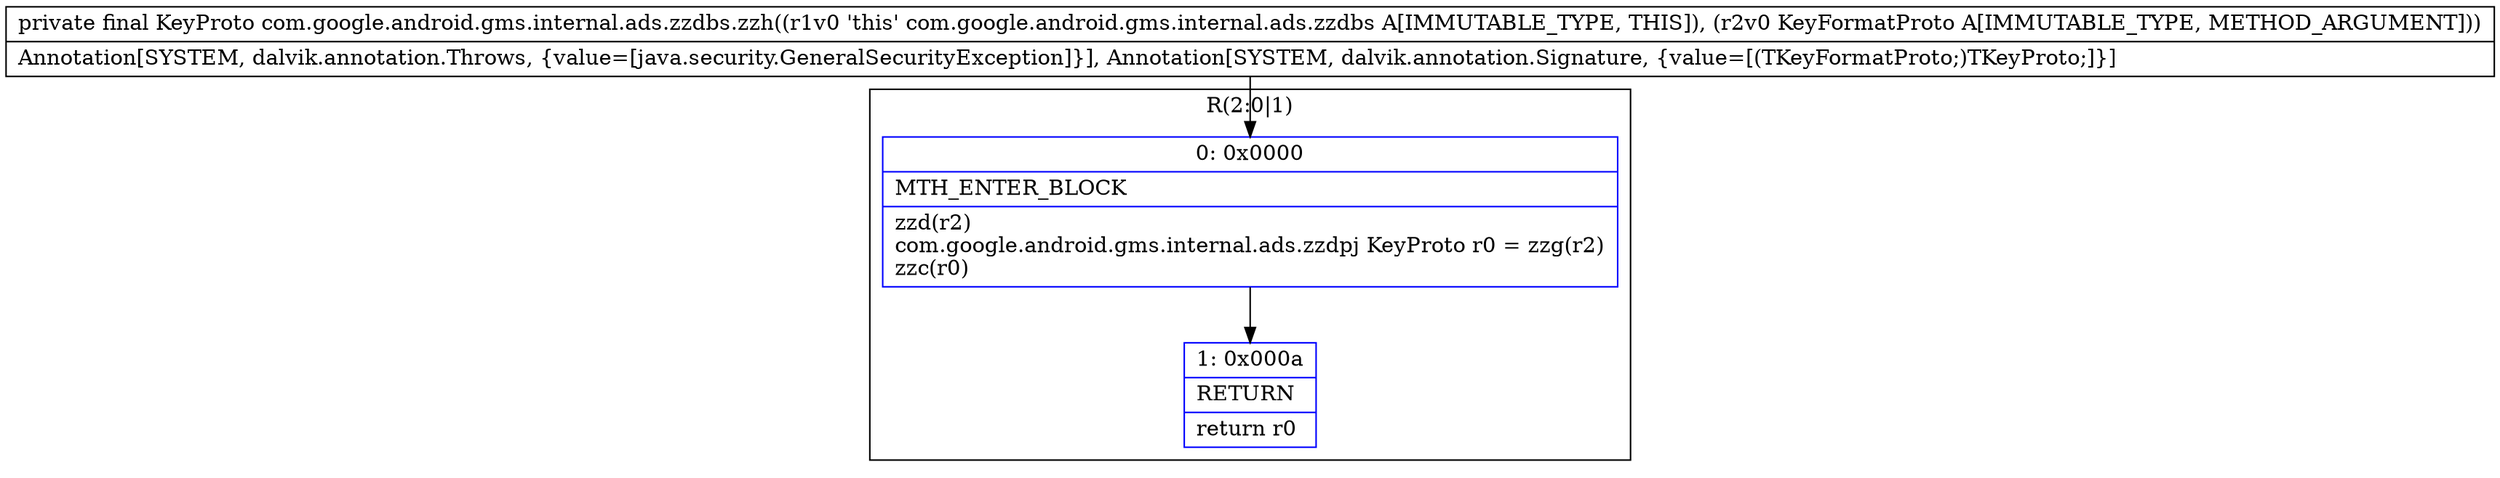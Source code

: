 digraph "CFG forcom.google.android.gms.internal.ads.zzdbs.zzh(Lcom\/google\/android\/gms\/internal\/ads\/zzdpj;)Lcom\/google\/android\/gms\/internal\/ads\/zzdpj;" {
subgraph cluster_Region_1135176881 {
label = "R(2:0|1)";
node [shape=record,color=blue];
Node_0 [shape=record,label="{0\:\ 0x0000|MTH_ENTER_BLOCK\l|zzd(r2)\lcom.google.android.gms.internal.ads.zzdpj KeyProto r0 = zzg(r2)\lzzc(r0)\l}"];
Node_1 [shape=record,label="{1\:\ 0x000a|RETURN\l|return r0\l}"];
}
MethodNode[shape=record,label="{private final KeyProto com.google.android.gms.internal.ads.zzdbs.zzh((r1v0 'this' com.google.android.gms.internal.ads.zzdbs A[IMMUTABLE_TYPE, THIS]), (r2v0 KeyFormatProto A[IMMUTABLE_TYPE, METHOD_ARGUMENT]))  | Annotation[SYSTEM, dalvik.annotation.Throws, \{value=[java.security.GeneralSecurityException]\}], Annotation[SYSTEM, dalvik.annotation.Signature, \{value=[(TKeyFormatProto;)TKeyProto;]\}]\l}"];
MethodNode -> Node_0;
Node_0 -> Node_1;
}

